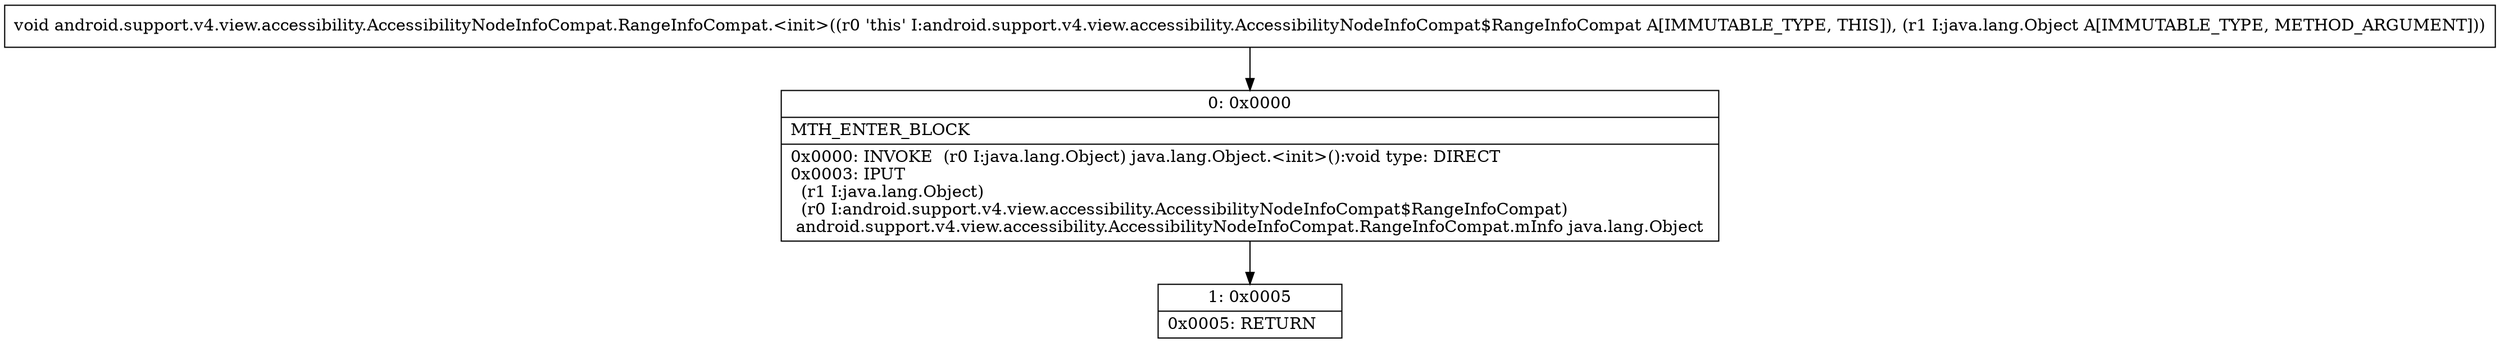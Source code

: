 digraph "CFG forandroid.support.v4.view.accessibility.AccessibilityNodeInfoCompat.RangeInfoCompat.\<init\>(Ljava\/lang\/Object;)V" {
Node_0 [shape=record,label="{0\:\ 0x0000|MTH_ENTER_BLOCK\l|0x0000: INVOKE  (r0 I:java.lang.Object) java.lang.Object.\<init\>():void type: DIRECT \l0x0003: IPUT  \l  (r1 I:java.lang.Object)\l  (r0 I:android.support.v4.view.accessibility.AccessibilityNodeInfoCompat$RangeInfoCompat)\l android.support.v4.view.accessibility.AccessibilityNodeInfoCompat.RangeInfoCompat.mInfo java.lang.Object \l}"];
Node_1 [shape=record,label="{1\:\ 0x0005|0x0005: RETURN   \l}"];
MethodNode[shape=record,label="{void android.support.v4.view.accessibility.AccessibilityNodeInfoCompat.RangeInfoCompat.\<init\>((r0 'this' I:android.support.v4.view.accessibility.AccessibilityNodeInfoCompat$RangeInfoCompat A[IMMUTABLE_TYPE, THIS]), (r1 I:java.lang.Object A[IMMUTABLE_TYPE, METHOD_ARGUMENT])) }"];
MethodNode -> Node_0;
Node_0 -> Node_1;
}

